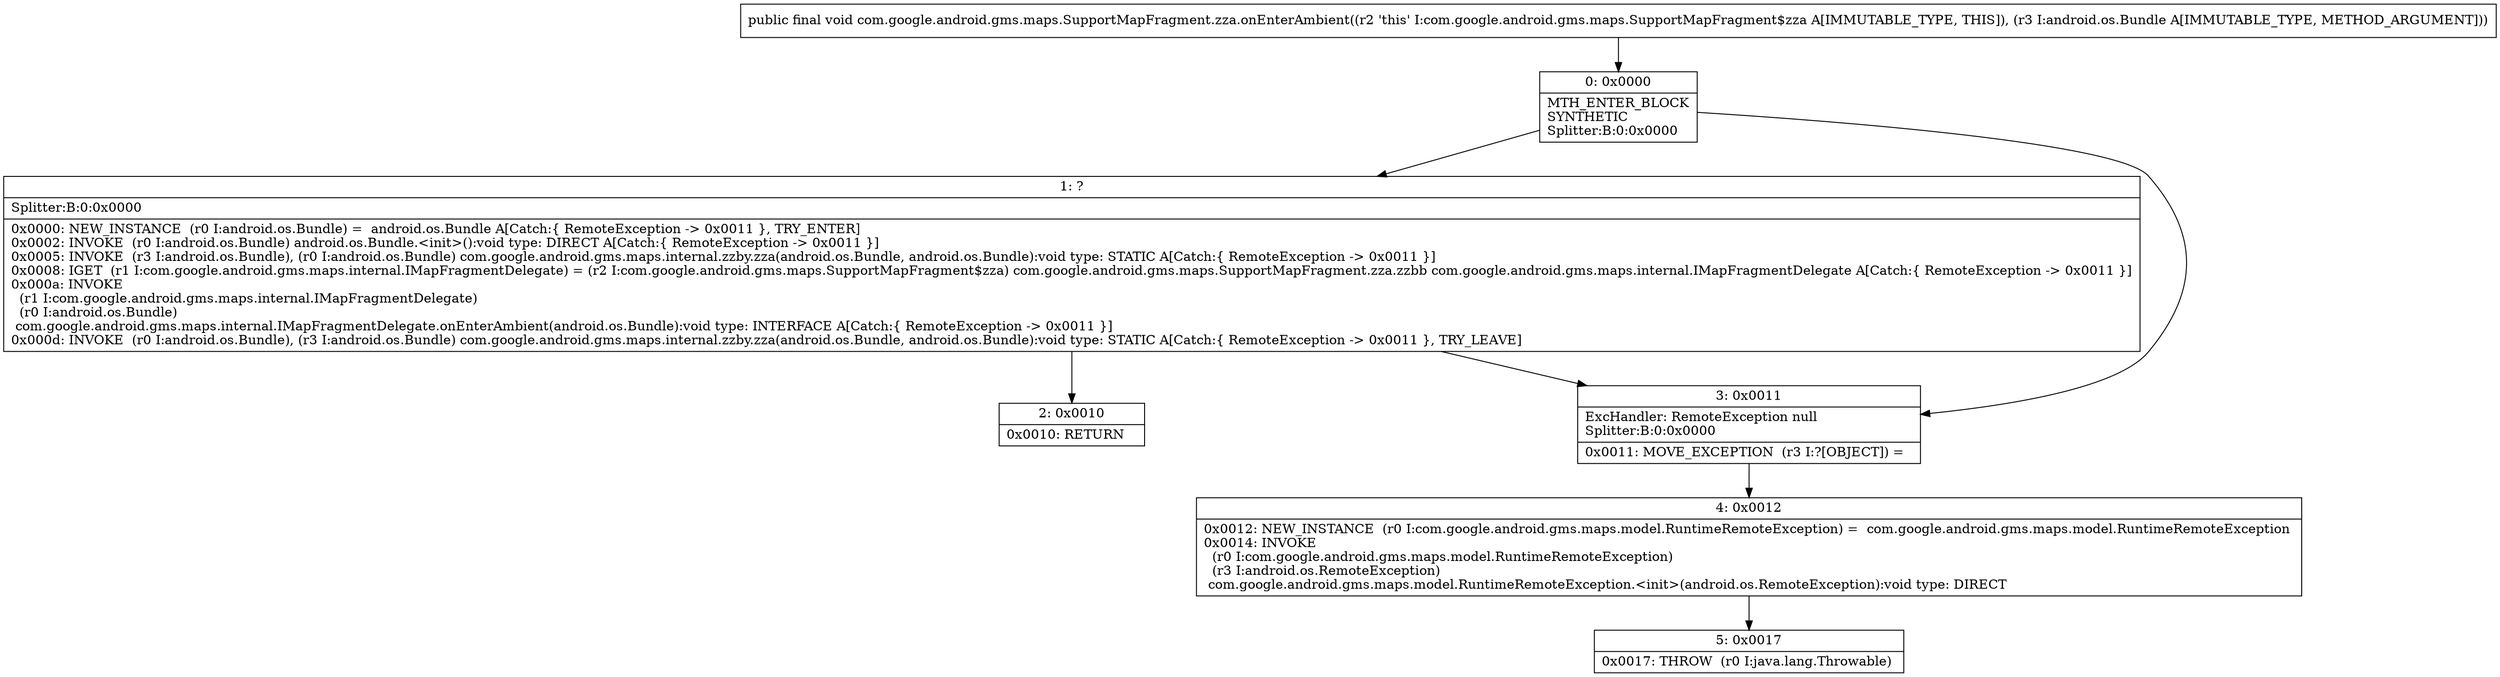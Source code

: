 digraph "CFG forcom.google.android.gms.maps.SupportMapFragment.zza.onEnterAmbient(Landroid\/os\/Bundle;)V" {
Node_0 [shape=record,label="{0\:\ 0x0000|MTH_ENTER_BLOCK\lSYNTHETIC\lSplitter:B:0:0x0000\l}"];
Node_1 [shape=record,label="{1\:\ ?|Splitter:B:0:0x0000\l|0x0000: NEW_INSTANCE  (r0 I:android.os.Bundle) =  android.os.Bundle A[Catch:\{ RemoteException \-\> 0x0011 \}, TRY_ENTER]\l0x0002: INVOKE  (r0 I:android.os.Bundle) android.os.Bundle.\<init\>():void type: DIRECT A[Catch:\{ RemoteException \-\> 0x0011 \}]\l0x0005: INVOKE  (r3 I:android.os.Bundle), (r0 I:android.os.Bundle) com.google.android.gms.maps.internal.zzby.zza(android.os.Bundle, android.os.Bundle):void type: STATIC A[Catch:\{ RemoteException \-\> 0x0011 \}]\l0x0008: IGET  (r1 I:com.google.android.gms.maps.internal.IMapFragmentDelegate) = (r2 I:com.google.android.gms.maps.SupportMapFragment$zza) com.google.android.gms.maps.SupportMapFragment.zza.zzbb com.google.android.gms.maps.internal.IMapFragmentDelegate A[Catch:\{ RemoteException \-\> 0x0011 \}]\l0x000a: INVOKE  \l  (r1 I:com.google.android.gms.maps.internal.IMapFragmentDelegate)\l  (r0 I:android.os.Bundle)\l com.google.android.gms.maps.internal.IMapFragmentDelegate.onEnterAmbient(android.os.Bundle):void type: INTERFACE A[Catch:\{ RemoteException \-\> 0x0011 \}]\l0x000d: INVOKE  (r0 I:android.os.Bundle), (r3 I:android.os.Bundle) com.google.android.gms.maps.internal.zzby.zza(android.os.Bundle, android.os.Bundle):void type: STATIC A[Catch:\{ RemoteException \-\> 0x0011 \}, TRY_LEAVE]\l}"];
Node_2 [shape=record,label="{2\:\ 0x0010|0x0010: RETURN   \l}"];
Node_3 [shape=record,label="{3\:\ 0x0011|ExcHandler: RemoteException null\lSplitter:B:0:0x0000\l|0x0011: MOVE_EXCEPTION  (r3 I:?[OBJECT]) =  \l}"];
Node_4 [shape=record,label="{4\:\ 0x0012|0x0012: NEW_INSTANCE  (r0 I:com.google.android.gms.maps.model.RuntimeRemoteException) =  com.google.android.gms.maps.model.RuntimeRemoteException \l0x0014: INVOKE  \l  (r0 I:com.google.android.gms.maps.model.RuntimeRemoteException)\l  (r3 I:android.os.RemoteException)\l com.google.android.gms.maps.model.RuntimeRemoteException.\<init\>(android.os.RemoteException):void type: DIRECT \l}"];
Node_5 [shape=record,label="{5\:\ 0x0017|0x0017: THROW  (r0 I:java.lang.Throwable) \l}"];
MethodNode[shape=record,label="{public final void com.google.android.gms.maps.SupportMapFragment.zza.onEnterAmbient((r2 'this' I:com.google.android.gms.maps.SupportMapFragment$zza A[IMMUTABLE_TYPE, THIS]), (r3 I:android.os.Bundle A[IMMUTABLE_TYPE, METHOD_ARGUMENT])) }"];
MethodNode -> Node_0;
Node_0 -> Node_1;
Node_0 -> Node_3;
Node_1 -> Node_2;
Node_1 -> Node_3;
Node_3 -> Node_4;
Node_4 -> Node_5;
}

